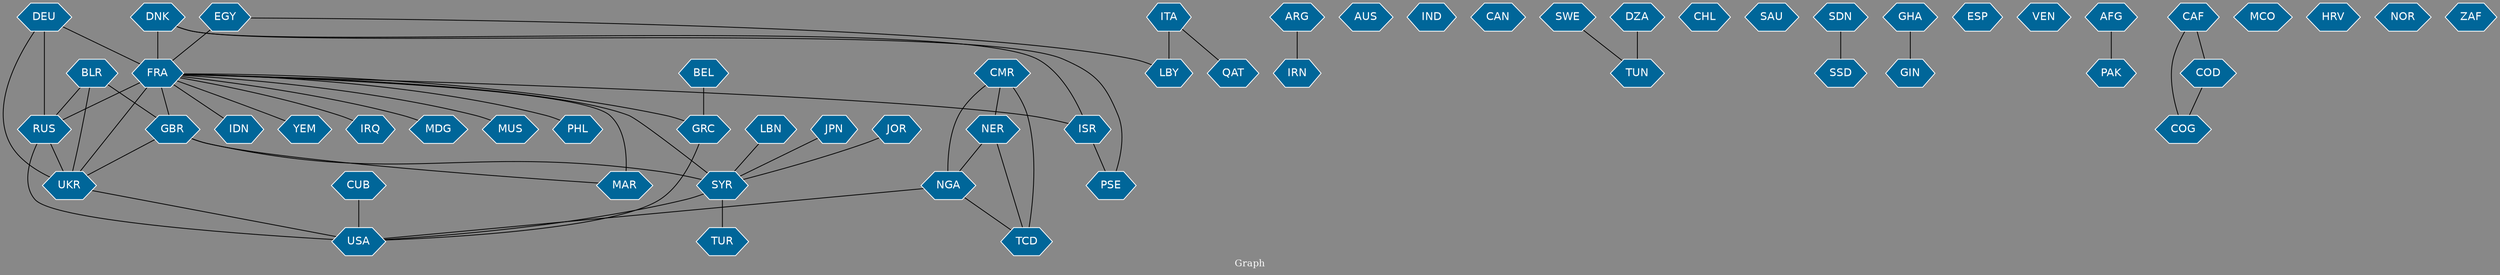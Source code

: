 // Countries together in item graph
graph {
	graph [bgcolor="#888888" fontcolor=white fontsize=12 label="Graph" outputorder=edgesfirst overlap=prism]
	node [color=white fillcolor="#006699" fontcolor=white fontname=Helvetica shape=hexagon style=filled]
	edge [arrowhead=open color=black fontcolor=white fontname=Courier fontsize=12]
		EGY [label=EGY]
		FRA [label=FRA]
		ARG [label=ARG]
		AUS [label=AUS]
		NGA [label=NGA]
		NER [label=NER]
		LBY [label=LBY]
		UKR [label=UKR]
		GRC [label=GRC]
		BEL [label=BEL]
		DNK [label=DNK]
		BLR [label=BLR]
		IND [label=IND]
		TUR [label=TUR]
		USA [label=USA]
		MAR [label=MAR]
		RUS [label=RUS]
		JOR [label=JOR]
		CMR [label=CMR]
		SYR [label=SYR]
		LBN [label=LBN]
		DEU [label=DEU]
		CAN [label=CAN]
		GBR [label=GBR]
		ISR [label=ISR]
		SWE [label=SWE]
		TUN [label=TUN]
		CHL [label=CHL]
		SAU [label=SAU]
		IDN [label=IDN]
		YEM [label=YEM]
		IRQ [label=IRQ]
		DZA [label=DZA]
		ITA [label=ITA]
		SSD [label=SSD]
		SDN [label=SDN]
		GIN [label=GIN]
		GHA [label=GHA]
		CUB [label=CUB]
		PSE [label=PSE]
		ESP [label=ESP]
		VEN [label=VEN]
		QAT [label=QAT]
		JPN [label=JPN]
		PAK [label=PAK]
		AFG [label=AFG]
		CAF [label=CAF]
		COG [label=COG]
		COD [label=COD]
		TCD [label=TCD]
		MDG [label=MDG]
		MCO [label=MCO]
		MUS [label=MUS]
		IRN [label=IRN]
		PHL [label=PHL]
		HRV [label=HRV]
		NOR [label=NOR]
		ZAF [label=ZAF]
			FRA -- IDN [weight=3]
			CMR -- NER [weight=1]
			FRA -- MUS [weight=1]
			DEU -- FRA [weight=16]
			DEU -- UKR [weight=17]
			ISR -- PSE [weight=1]
			NGA -- USA [weight=1]
			DEU -- RUS [weight=11]
			FRA -- GBR [weight=1]
			CUB -- USA [weight=1]
			ITA -- LBY [weight=4]
			SYR -- USA [weight=1]
			CMR -- TCD [weight=2]
			NER -- NGA [weight=1]
			GHA -- GIN [weight=1]
			FRA -- PHL [weight=1]
			FRA -- IRQ [weight=1]
			BLR -- RUS [weight=2]
			ARG -- IRN [weight=2]
			CAF -- COG [weight=1]
			SYR -- TUR [weight=1]
			FRA -- MAR [weight=5]
			JOR -- SYR [weight=3]
			JPN -- SYR [weight=1]
			DNK -- PSE [weight=1]
			SWE -- TUN [weight=1]
			FRA -- SYR [weight=4]
			GBR -- UKR [weight=1]
			BLR -- UKR [weight=13]
			BLR -- GBR [weight=1]
			RUS -- USA [weight=1]
			CAF -- COD [weight=1]
			BEL -- GRC [weight=3]
			LBN -- SYR [weight=1]
			UKR -- USA [weight=2]
			RUS -- UKR [weight=20]
			FRA -- MDG [weight=1]
			FRA -- RUS [weight=12]
			GRC -- USA [weight=1]
			DNK -- ISR [weight=1]
			DNK -- FRA [weight=2]
			FRA -- YEM [weight=6]
			SDN -- SSD [weight=2]
			DZA -- TUN [weight=2]
			GBR -- MAR [weight=1]
			FRA -- ISR [weight=1]
			COD -- COG [weight=1]
			EGY -- LBY [weight=3]
			FRA -- GRC [weight=4]
			ITA -- QAT [weight=1]
			FRA -- UKR [weight=19]
			NGA -- TCD [weight=1]
			AFG -- PAK [weight=1]
			EGY -- FRA [weight=4]
			NER -- TCD [weight=1]
			GBR -- SYR [weight=1]
			CMR -- NGA [weight=1]
}